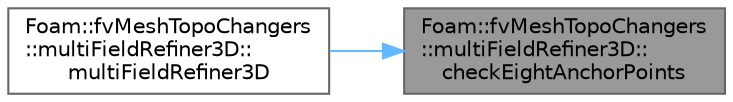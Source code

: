 digraph "Foam::fvMeshTopoChangers::multiFieldRefiner3D::checkEightAnchorPoints"
{
 // LATEX_PDF_SIZE
  bgcolor="transparent";
  edge [fontname=Helvetica,fontsize=10,labelfontname=Helvetica,labelfontsize=10];
  node [fontname=Helvetica,fontsize=10,shape=box,height=0.2,width=0.4];
  rankdir="RL";
  Node1 [id="Node000001",label="Foam::fvMeshTopoChangers\l::multiFieldRefiner3D::\lcheckEightAnchorPoints",height=0.2,width=0.4,color="gray40", fillcolor="grey60", style="filled", fontcolor="black",tooltip=" "];
  Node1 -> Node2 [id="edge1_Node000001_Node000002",dir="back",color="steelblue1",style="solid",tooltip=" "];
  Node2 [id="Node000002",label="Foam::fvMeshTopoChangers\l::multiFieldRefiner3D::\lmultiFieldRefiner3D",height=0.2,width=0.4,color="grey40", fillcolor="white", style="filled",URL="$classFoam_1_1fvMeshTopoChangers_1_1multiFieldRefiner3D.html#a8ec05f4c6d266a2233c177b94df17837",tooltip=" "];
}
